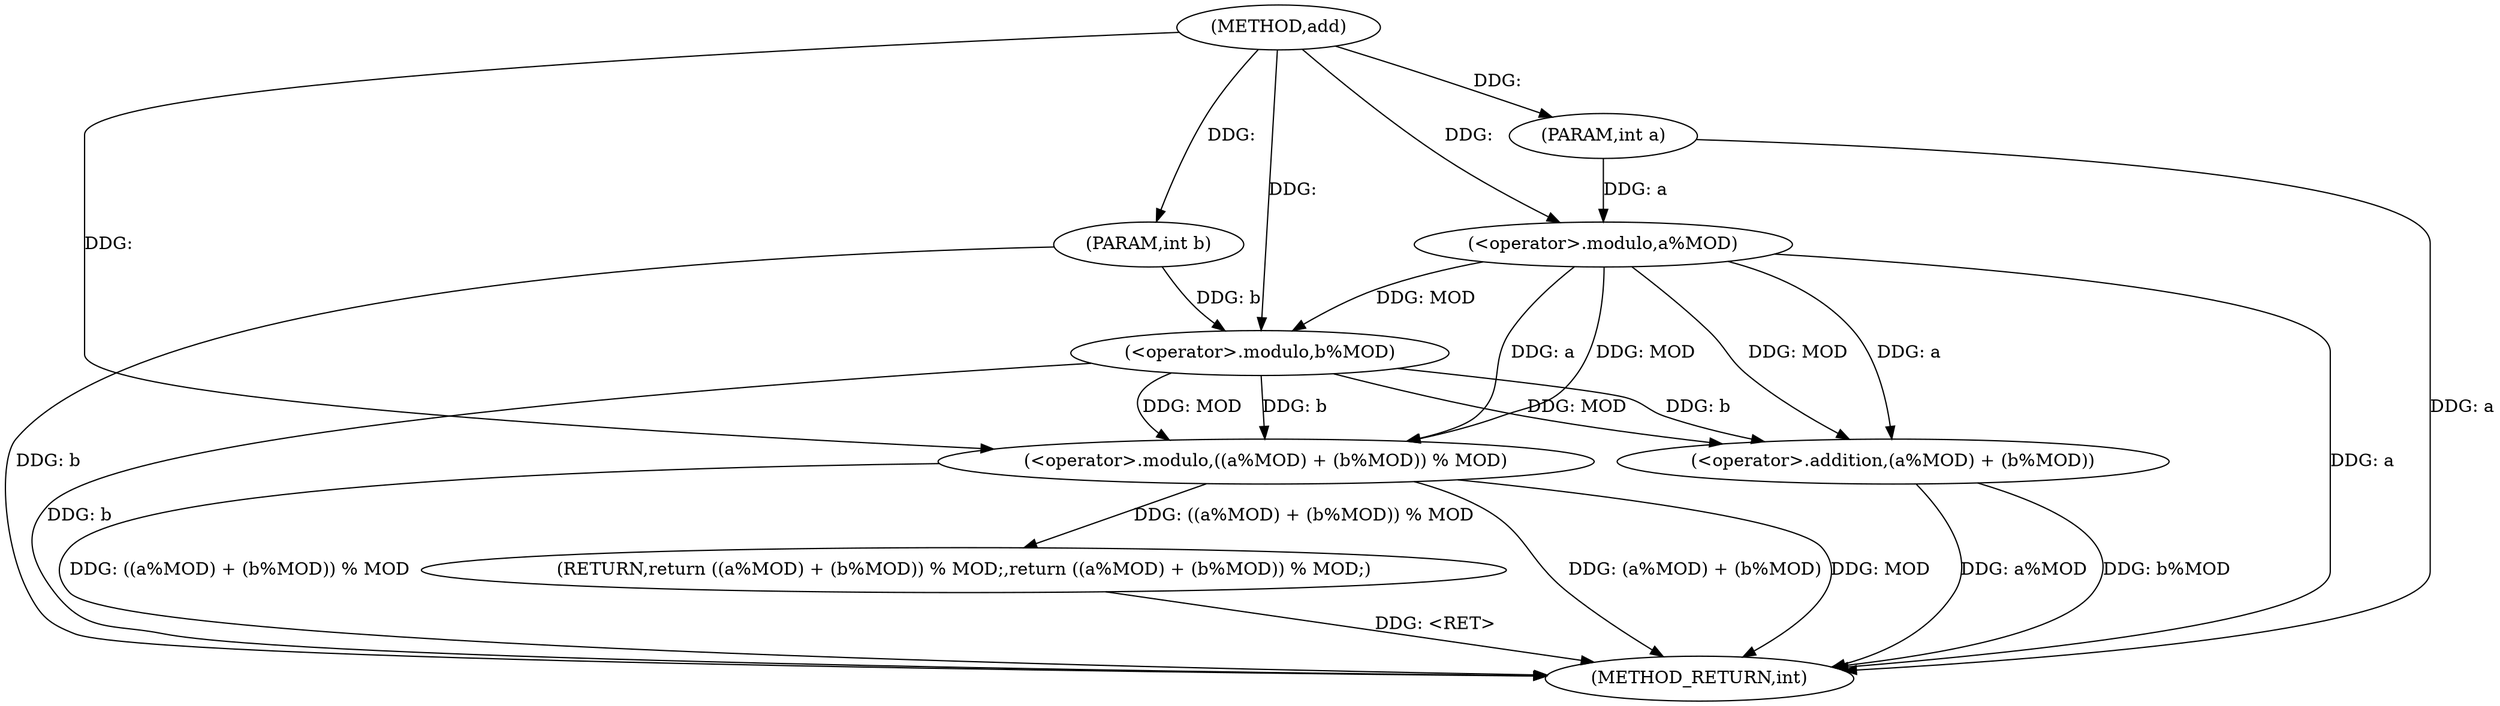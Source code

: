 digraph "add" {  
"1000478" [label = "(METHOD,add)" ]
"1000492" [label = "(METHOD_RETURN,int)" ]
"1000479" [label = "(PARAM,int a)" ]
"1000480" [label = "(PARAM,int b)" ]
"1000482" [label = "(RETURN,return ((a%MOD) + (b%MOD)) % MOD;,return ((a%MOD) + (b%MOD)) % MOD;)" ]
"1000483" [label = "(<operator>.modulo,((a%MOD) + (b%MOD)) % MOD)" ]
"1000484" [label = "(<operator>.addition,(a%MOD) + (b%MOD))" ]
"1000485" [label = "(<operator>.modulo,a%MOD)" ]
"1000488" [label = "(<operator>.modulo,b%MOD)" ]
  "1000479" -> "1000492"  [ label = "DDG: a"] 
  "1000480" -> "1000492"  [ label = "DDG: b"] 
  "1000485" -> "1000492"  [ label = "DDG: a"] 
  "1000484" -> "1000492"  [ label = "DDG: a%MOD"] 
  "1000488" -> "1000492"  [ label = "DDG: b"] 
  "1000484" -> "1000492"  [ label = "DDG: b%MOD"] 
  "1000483" -> "1000492"  [ label = "DDG: (a%MOD) + (b%MOD)"] 
  "1000483" -> "1000492"  [ label = "DDG: MOD"] 
  "1000483" -> "1000492"  [ label = "DDG: ((a%MOD) + (b%MOD)) % MOD"] 
  "1000482" -> "1000492"  [ label = "DDG: <RET>"] 
  "1000478" -> "1000479"  [ label = "DDG: "] 
  "1000478" -> "1000480"  [ label = "DDG: "] 
  "1000483" -> "1000482"  [ label = "DDG: ((a%MOD) + (b%MOD)) % MOD"] 
  "1000488" -> "1000483"  [ label = "DDG: MOD"] 
  "1000488" -> "1000483"  [ label = "DDG: b"] 
  "1000485" -> "1000483"  [ label = "DDG: a"] 
  "1000485" -> "1000483"  [ label = "DDG: MOD"] 
  "1000478" -> "1000483"  [ label = "DDG: "] 
  "1000485" -> "1000484"  [ label = "DDG: a"] 
  "1000485" -> "1000484"  [ label = "DDG: MOD"] 
  "1000488" -> "1000484"  [ label = "DDG: MOD"] 
  "1000488" -> "1000484"  [ label = "DDG: b"] 
  "1000479" -> "1000485"  [ label = "DDG: a"] 
  "1000478" -> "1000485"  [ label = "DDG: "] 
  "1000480" -> "1000488"  [ label = "DDG: b"] 
  "1000478" -> "1000488"  [ label = "DDG: "] 
  "1000485" -> "1000488"  [ label = "DDG: MOD"] 
}
